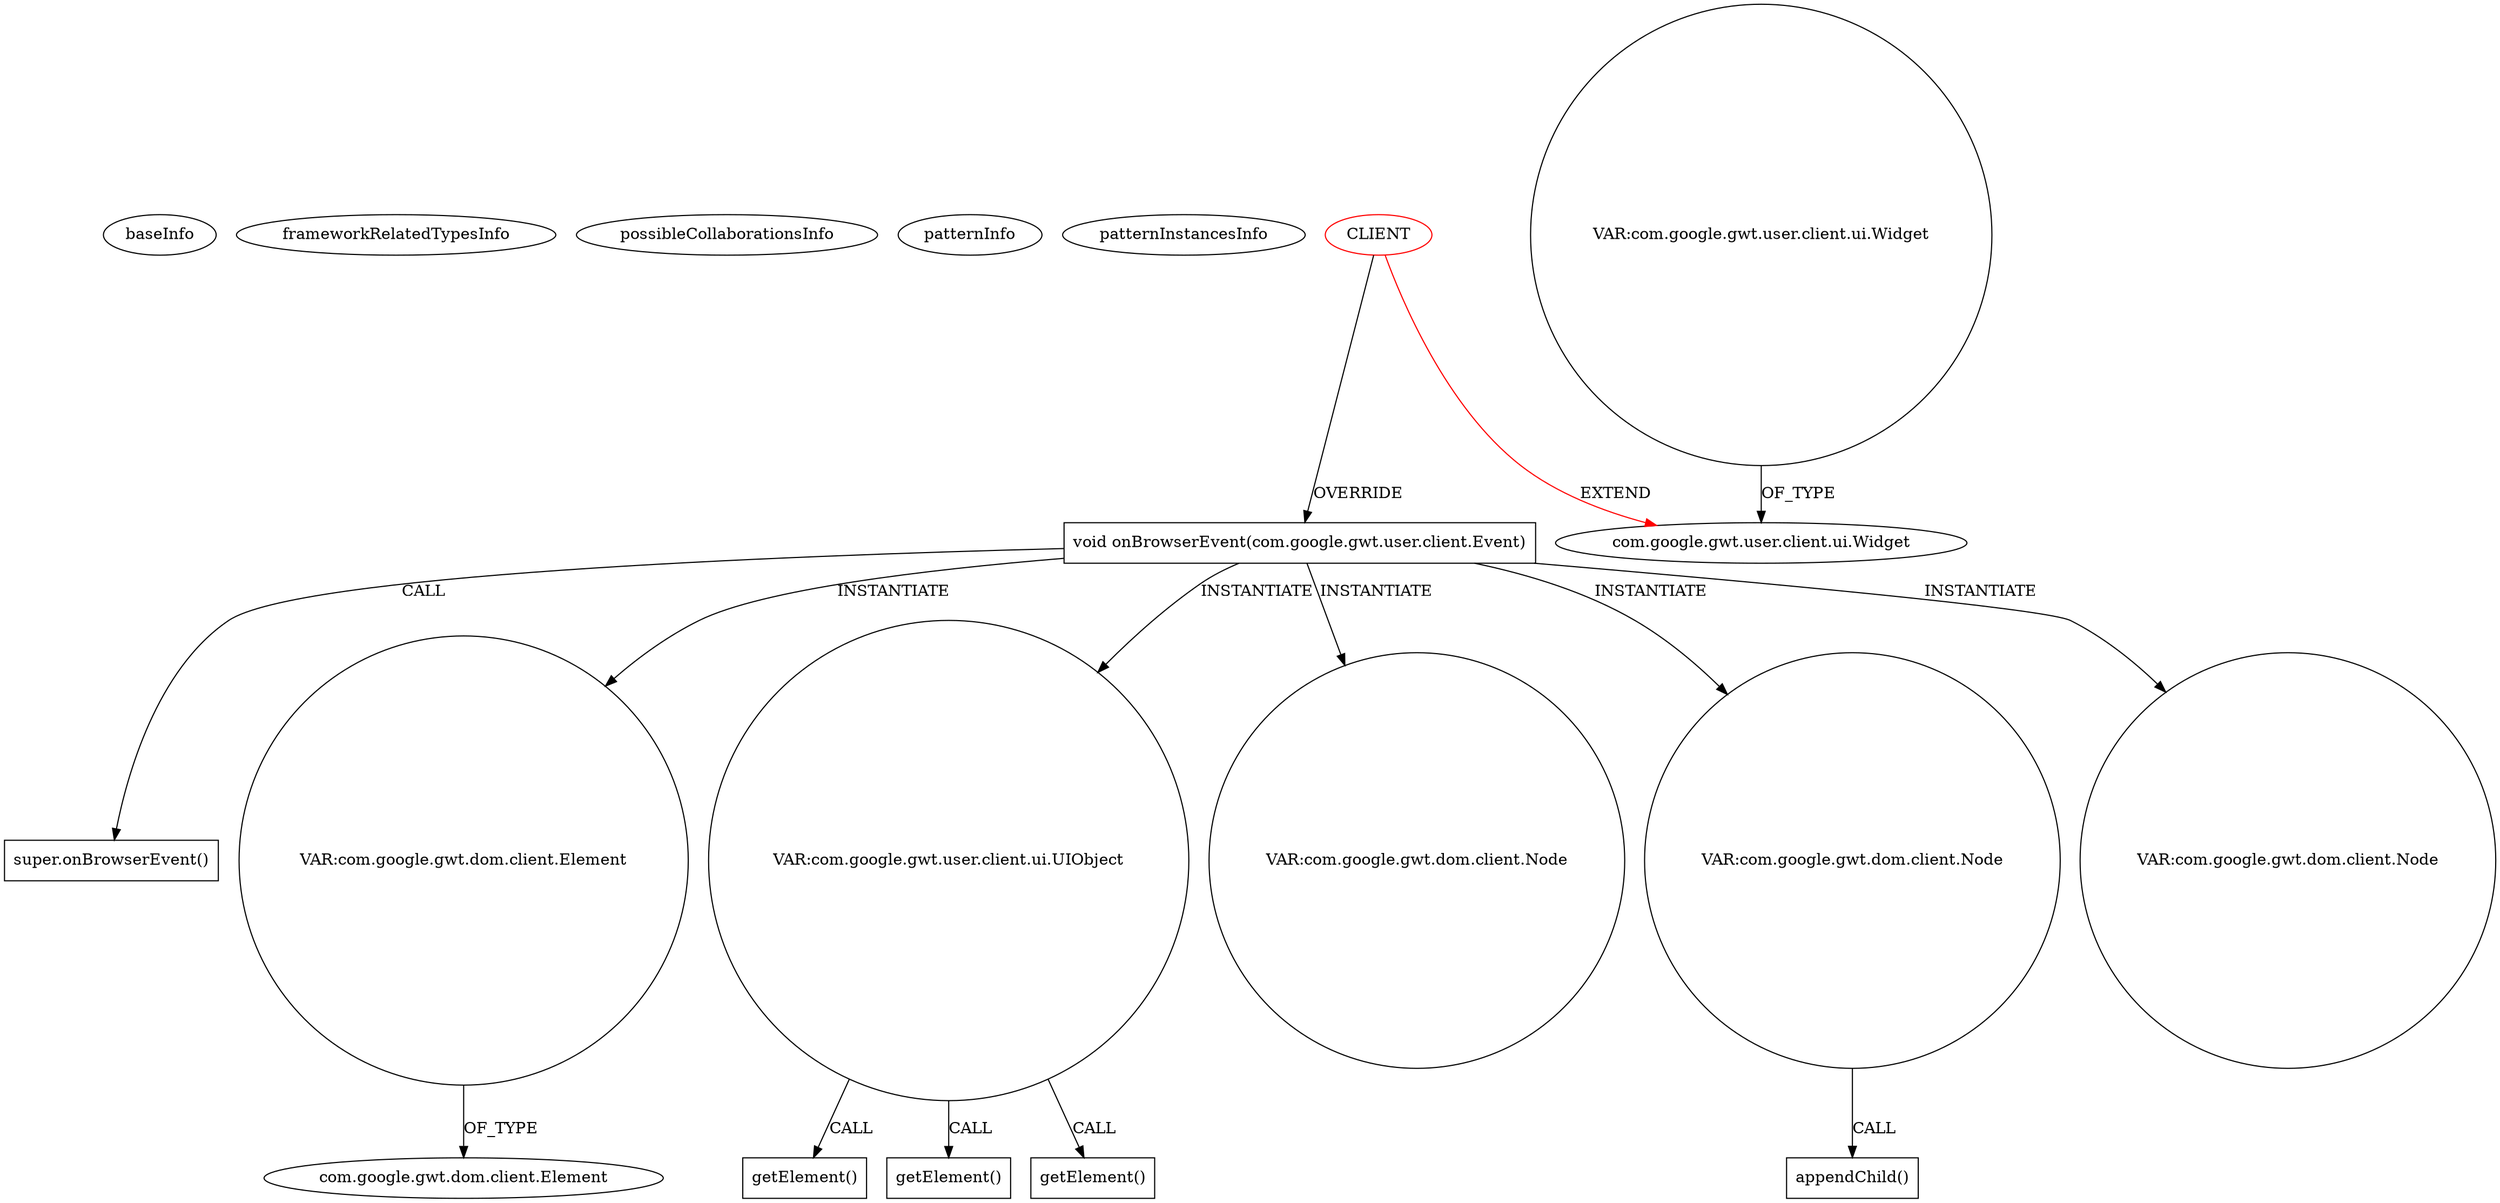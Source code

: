 digraph {
baseInfo[graphId=803,category="pattern",isAnonymous=false,possibleRelation=false]
frameworkRelatedTypesInfo[0="com.google.gwt.user.client.ui.Widget"]
possibleCollaborationsInfo[]
patternInfo[frequency=2.0,patternRootClient=0]
patternInstancesInfo[0="dapicard-gwt-surface~/dapicard-gwt-surface/gwt-surface-master/gwt-surface/src/main/java/com/axeiya/gwt/surface/client/ContentEditableSurface.java~ContentEditableSurface~1180",1="laaglu-lib-gwt-file~/laaglu-lib-gwt-file/lib-gwt-file-master/src/main/java/org/vectomatic/file/FileUploadExt.java~FileUploadExt~3456"]
8[label="super.onBrowserEvent()",vertexType="SUPER_CALL",isFrameworkType=false,shape=box]
5[label="void onBrowserEvent(com.google.gwt.user.client.Event)",vertexType="OVERRIDING_METHOD_DECLARATION",isFrameworkType=false,shape=box]
15[label="VAR:com.google.gwt.dom.client.Element",vertexType="VARIABLE_EXPRESION",isFrameworkType=false,shape=circle]
12[label="VAR:com.google.gwt.user.client.ui.UIObject",vertexType="VARIABLE_EXPRESION",isFrameworkType=false,shape=circle]
0[label="CLIENT",vertexType="ROOT_CLIENT_CLASS_DECLARATION",isFrameworkType=false,color=red]
9[label="VAR:com.google.gwt.dom.client.Node",vertexType="VARIABLE_EXPRESION",isFrameworkType=false,shape=circle]
26[label="VAR:com.google.gwt.dom.client.Node",vertexType="VARIABLE_EXPRESION",isFrameworkType=false,shape=circle]
33[label="VAR:com.google.gwt.dom.client.Node",vertexType="VARIABLE_EXPRESION",isFrameworkType=false,shape=circle]
27[label="appendChild()",vertexType="INSIDE_CALL",isFrameworkType=false,shape=box]
1[label="com.google.gwt.user.client.ui.Widget",vertexType="FRAMEWORK_CLASS_TYPE",isFrameworkType=false]
42[label="VAR:com.google.gwt.user.client.ui.Widget",vertexType="VARIABLE_EXPRESION",isFrameworkType=false,shape=circle]
17[label="com.google.gwt.dom.client.Element",vertexType="FRAMEWORK_CLASS_TYPE",isFrameworkType=false]
30[label="getElement()",vertexType="INSIDE_CALL",isFrameworkType=false,shape=box]
13[label="getElement()",vertexType="INSIDE_CALL",isFrameworkType=false,shape=box]
19[label="getElement()",vertexType="INSIDE_CALL",isFrameworkType=false,shape=box]
5->33[label="INSTANTIATE"]
5->15[label="INSTANTIATE"]
12->19[label="CALL"]
5->26[label="INSTANTIATE"]
15->17[label="OF_TYPE"]
26->27[label="CALL"]
0->5[label="OVERRIDE"]
0->1[label="EXTEND",color=red]
12->30[label="CALL"]
5->8[label="CALL"]
12->13[label="CALL"]
42->1[label="OF_TYPE"]
5->9[label="INSTANTIATE"]
5->12[label="INSTANTIATE"]
}
